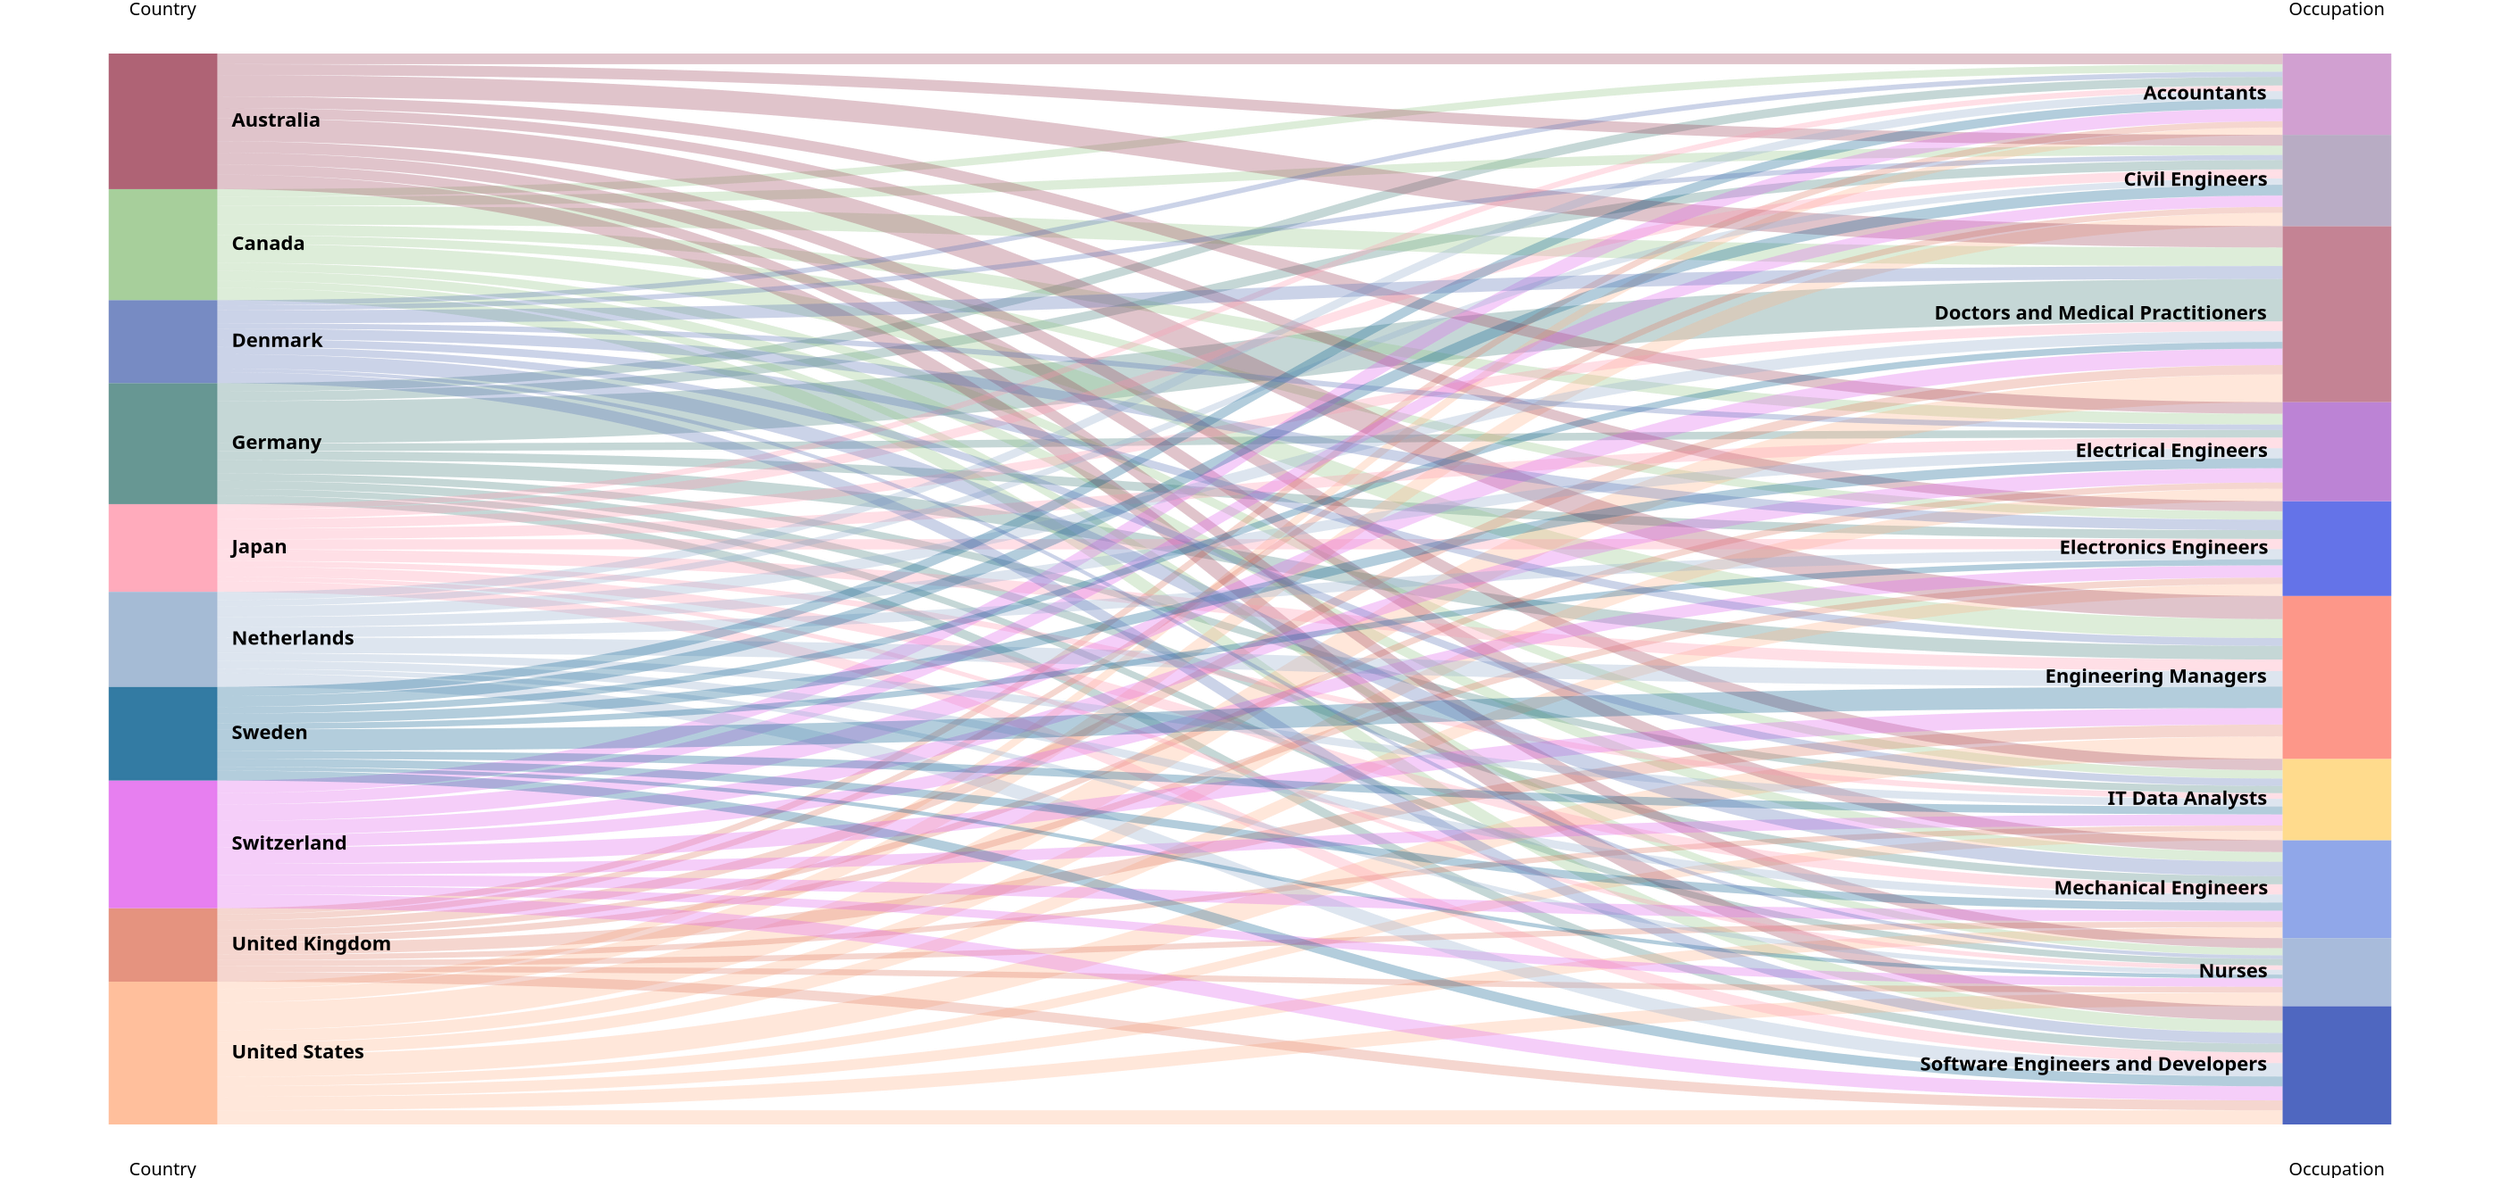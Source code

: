 {
	"$schema": "https://vega.github.io/schema/vega/v3.0.json",
	"height": 600,
	"width": 1400,
	"data": [
		{
			"name": "rawData",
			"values": [
				{
					"Country": "Germany",
					"Occupation": "Software Engineers and Developers",
					"Count": 73538
				},
				{
					"Country": "Germany",
					"Occupation": "Electronics Engineers",
					"Count": 73678
				},
				{
					"Country": "Germany",
					"Occupation": "Mechanical Engineers",
					"Count": 68558
				},
				{
					"Country": "Germany",
					"Occupation": "Nurses",
					"Count": 54238
				},
				{
					"Country": "Germany",
					"Occupation": "Doctors and Medical Practitioners",
					"Count": 356390
				},
				{
					"Country": "Germany",
					"Occupation": "Civil Engineers",
					"Count": 78416
				},
				{
					"Country": "Germany",
					"Occupation": "Electrical Engineers",
					"Count": 63941
				},
				{
					"Country": "Germany",
					"Occupation": "Accountants",
					"Count": 72633
				},
				{
					"Country": "Germany",
					"Occupation": "IT Data Analysts",
					"Count": 60966
				},
				{
					"Country": "Germany",
					"Occupation": "Engineering Managers",
					"Count": 115561
				},
				{
					"Country": "Canada",
					"Occupation": "Software Engineers and Developers",
					"Count": 103257
				},
				{
					"Country": "Canada",
					"Occupation": "Electronics Engineers",
					"Count": 71004
				},
				{
					"Country": "Canada",
					"Occupation": "Mechanical Engineers",
					"Count": 82025
				},
				{
					"Country": "Canada",
					"Occupation": "Nurses",
					"Count": 59838
				},
				{
					"Country": "Canada",
					"Occupation": "Doctors and Medical Practitioners",
					"Count": 155630
				},
				{
					"Country": "Canada",
					"Occupation": "Civil Engineers",
					"Count": 78114
				},
				{
					"Country": "Canada",
					"Occupation": "Electrical Engineers",
					"Count": 90884
				},
				{
					"Country": "Canada",
					"Occupation": "Accountants",
					"Count": 63280
				},
				{
					"Country": "Canada",
					"Occupation": "IT Data Analysts",
					"Count": 70321
				},
				{
					"Country": "Canada",
					"Occupation": "Engineering Managers",
					"Count": 159588
				},
				{
					"Country": "United States",
					"Occupation": "Software Engineers and Developers",
					"Count": 119007
				},
				{
					"Country": "United States",
					"Occupation": "Electronics Engineers",
					"Count": 100090
				},
				{
					"Country": "United States",
					"Occupation": "Mechanical Engineers",
					"Count": 89856
				},
				{
					"Country": "United States",
					"Occupation": "Nurses",
					"Count": 113228
				},
				{
					"Country": "United States",
					"Occupation": "Doctors and Medical Practitioners",
					"Count": 233984
				},
				{
					"Country": "United States",
					"Occupation": "Civil Engineers",
					"Count": 111666
				},
				{
					"Country": "United States",
					"Occupation": "Electrical Engineers",
					"Count": 105308
				},
				{
					"Country": "United States",
					"Occupation": "Accountants",
					"Count": 62226
				},
				{
					"Country": "United States",
					"Occupation": "IT Data Analysts",
					"Count": 77521
				},
				{
					"Country": "United States",
					"Occupation": "Engineering Managers",
					"Count": 187915
				},
				{
					"Country": "United Kingdom",
					"Occupation": "Software Engineers and Developers",
					"Count": 83059
				},
				{
					"Country": "United Kingdom",
					"Occupation": "Electronics Engineers",
					"Count": 55372
				},
				{
					"Country": "United Kingdom",
					"Occupation": "Mechanical Engineers",
					"Count": 48766
				},
				{
					"Country": "United Kingdom",
					"Occupation": "Nurses",
					"Count": 49414
				},
				{
					"Country": "United Kingdom",
					"Occupation": "Doctors and Medical Practitioners",
					"Count": 78967
				},
				{
					"Country": "United Kingdom",
					"Occupation": "Civil Engineers",
					"Count": 50316
				},
				{
					"Country": "United Kingdom",
					"Occupation": "Electrical Engineers",
					"Count": 52470
				},
				{
					"Country": "United Kingdom",
					"Occupation": "Accountants",
					"Count": 52603
				},
				{
					"Country": "United Kingdom",
					"Occupation": "IT Data Analysts",
					"Count": 46405
				},
				{
					"Country": "United Kingdom",
					"Occupation": "Engineering Managers",
					"Count": 100579
				},
				{
					"Country": "Australia",
					"Occupation": "Software Engineers and Developers",
					"Count": 121850
				},
				{
					"Country": "Australia",
					"Occupation": "Electronics Engineers",
					"Count": 85000
				},
				{
					"Country": "Australia",
					"Occupation": "Mechanical Engineers",
					"Count": 100011
				},
				{
					"Country": "Australia",
					"Occupation": "Nurses",
					"Count": 85000
				},
				{
					"Country": "Australia",
					"Occupation": "Doctors and Medical Practitioners",
					"Count": 180000
				},
				{
					"Country": "Australia",
					"Occupation": "Civil Engineers",
					"Count": 91250
				},
				{
					"Country": "Australia",
					"Occupation": "Electrical Engineers",
					"Count": 97000
				},
				{
					"Country": "Australia",
					"Occupation": "Accountants",
					"Count": 89500
				},
				{
					"Country": "Australia",
					"Occupation": "IT Data Analysts",
					"Count": 96000
				},
				{
					"Country": "Australia",
					"Occupation": "Engineering Managers",
					"Count": 194500
				},
				{
					"Country": "Japan",
					"Occupation": "Software Engineers and Developers",
					"Count": 89000
				},
				{
					"Country": "Japan",
					"Occupation": "Electronics Engineers",
					"Count": 85948
				},
				{
					"Country": "Japan",
					"Occupation": "Mechanical Engineers",
					"Count": 85948
				},
				{
					"Country": "Japan",
					"Occupation": "Nurses",
					"Count": 37084
				},
				{
					"Country": "Japan",
					"Occupation": "Doctors and Medical Practitioners",
					"Count": 80183
				},
				{
					"Country": "Japan",
					"Occupation": "Civil Engineers",
					"Count": 77627
				},
				{
					"Country": "Japan",
					"Occupation": "Electrical Engineers",
					"Count": 90079
				},
				{
					"Country": "Japan",
					"Occupation": "Accountants",
					"Count": 47595
				},
				{
					"Country": "Japan",
					"Occupation": "IT Data Analysts",
					"Count": 47782
				},
				{
					"Country": "Japan",
					"Occupation": "Engineering Managers",
					"Count": 96320
				},
				{
					"Country": "Switzerland",
					"Occupation": "Software Engineers and Developers",
					"Count": 118000
				},
				{
					"Country": "Switzerland",
					"Occupation": "Electronics Engineers",
					"Count": 102749
				},
				{
					"Country": "Switzerland",
					"Occupation": "Mechanical Engineers",
					"Count": 92282
				},
				{
					"Country": "Switzerland",
					"Occupation": "Nurses",
					"Count": 69552
				},
				{
					"Country": "Switzerland",
					"Occupation": "Doctors and Medical Practitioners",
					"Count": 138151
				},
				{
					"Country": "Switzerland",
					"Occupation": "Civil Engineers",
					"Count": 95048
				},
				{
					"Country": "Switzerland",
					"Occupation": "Electrical Engineers",
					"Count": 120000
				},
				{
					"Country": "Switzerland",
					"Occupation": "Accountants",
					"Count": 107000
				},
				{
					"Country": "Switzerland",
					"Occupation": "IT Data Analysts",
					"Count": 92598
				},
				{
					"Country": "Switzerland",
					"Occupation": "Engineering Managers",
					"Count": 138257
				},
				{
					"Country": "Netherlands",
					"Occupation": "Software Engineers and Developers",
					"Count": 112737
				},
				{
					"Country": "Netherlands",
					"Occupation": "Electronics Engineers",
					"Count": 85224
				},
				{
					"Country": "Netherlands",
					"Occupation": "Mechanical Engineers",
					"Count": 67546
				},
				{
					"Country": "Netherlands",
					"Occupation": "Nurses",
					"Count": 40436
				},
				{
					"Country": "Netherlands",
					"Occupation": "Doctors and Medical Practitioners",
					"Count": 92412
				},
				{
					"Country": "Netherlands",
					"Occupation": "Civil Engineers",
					"Count": 51991
				},
				{
					"Country": "Netherlands",
					"Occupation": "Electrical Engineers",
					"Count": 85224
				},
				{
					"Country": "Netherlands",
					"Occupation": "Accountants",
					"Count": 68474
				},
				{
					"Country": "Netherlands",
					"Occupation": "IT Data Analysts",
					"Count": 64263
				},
				{
					"Country": "Netherlands",
					"Occupation": "Engineering Managers",
					"Count": 131220
				},
				{
					"Country": "Sweden",
					"Occupation": "Software Engineers and Developers",
					"Count": 82692
				},
				{
					"Country": "Sweden",
					"Occupation": "Electronics Engineers",
					"Count": 50234
				},
				{
					"Country": "Sweden",
					"Occupation": "Mechanical Engineers",
					"Count": 68095
				},
				{
					"Country": "Sweden",
					"Occupation": "Nurses",
					"Count": 32519
				},
				{
					"Country": "Sweden",
					"Occupation": "Doctors and Medical Practitioners",
					"Count": 56172
				},
				{
					"Country": "Sweden",
					"Occupation": "Civil Engineers",
					"Count": 90758
				},
				{
					"Country": "Sweden",
					"Occupation": "Electrical Engineers",
					"Count": 82308
				},
				{
					"Country": "Sweden",
					"Occupation": "Accountants",
					"Count": 77256
				},
				{
					"Country": "Sweden",
					"Occupation": "IT Data Analysts",
					"Count": 66354
				},
				{
					"Country": "Sweden",
					"Occupation": "Engineering Managers",
					"Count": 180408
				},
				{
					"Country": "Denmark",
					"Occupation": "Software Engineers and Developers",
					"Count": 92064
				},
				{
					"Country": "Denmark",
					"Occupation": "Electronics Engineers",
					"Count": 88039
				},
				{
					"Country": "Denmark",
					"Occupation": "Mechanical Engineers",
					"Count": 120581
				},
				{
					"Country": "Denmark",
					"Occupation": "Nurses",
					"Count": 30491
				},
				{
					"Country": "Denmark",
					"Occupation": "Doctors and Medical Practitioners",
					"Count": 109344
				},
				{
					"Country": "Denmark",
					"Occupation": "Civil Engineers",
					"Count": 42012
				},
				{
					"Country": "Denmark",
					"Occupation": "Electrical Engineers",
					"Count": 45000
				},
				{
					"Country": "Denmark",
					"Occupation": "Accountants",
					"Count": 43125
				},
				{
					"Country": "Denmark",
					"Occupation": "IT Data Analysts",
					"Count": 61683
				},
				{
					"Country": "Denmark",
					"Occupation": "Engineering Managers",
					"Count": 65000
				}
			],
			"transform": [
				{
					"type": "formula",
					"expr": "datum['Country']",
					"as": "stk1"
				},
				{
					"type": "formula",
					"expr": "datum.Occupation",
					"as": "stk2"
				},
				{
					"type": "formula",
					"expr": "datum.Count",
					"as": "size"
				}
			]
		},
		{
			"name": "nodes",
			"source": "rawData",
			"transform": [
				{
					"type": "filter",
					"expr": "!groupSelector || groupSelector.stk1 == datum.stk1 || groupSelector.stk2 == datum.stk2"
				},
				{
					"type": "formula",
					"expr": "datum.stk1+datum.stk2",
					"as": "key"
				},
				{
					"type": "fold",
					"fields": ["stk1", "stk2"],
					"as": ["stack", "grpId"]
				},
				{
					"type": "formula",
					"expr": "datum.stack == 'stk1' ? datum.stk1+' '+datum.stk2 : datum.stk2+' '+datum.stk1",
					"as": "sortField"
				},
				{
					"type": "stack",
					"groupby": ["stack"],
					"sort": {
						"field": "sortField",
						"order": "descending"
					},
					"field": "size"
				},
				{
					"type": "formula",
					"expr": "(datum.y0+datum.y1)/2",
					"as": "yc"
				}
			]
		},
		{
			"name": "groups",
			"source": "nodes",
			"transform": [
				{
					"type": "aggregate",
					"groupby": ["stack", "grpId"],
					"fields": ["size"],
					"ops": ["sum"],
					"as": ["total"]
				},
				{
					"type": "stack",
					"groupby": ["stack"],
					"sort": {
						"field": "grpId",
						"order": "descending"
					},
					"field": "total"
				},
				{
					"type": "formula",
					"expr": "scale('y', datum.y0)",
					"as": "scaledY0"
				},
				{
					"type": "formula",
					"expr": "scale('y', datum.y1)",
					"as": "scaledY1"
				},
				{
					"type": "formula",
					"expr": "datum.stack == 'stk1'",
					"as": "rightLabel"
				},
				{
					"type": "formula",
					"expr": "datum.total/domain('y')[1]",
					"as": "percentage"
				}
			]
		},
		{
			"name": "destinationNodes",
			"source": "nodes",
			"transform": [
				{
					"type": "filter",
					"expr": "datum.stack == 'stk2'"
				}
			]
		},
		{
			"name": "edges",
			"source": "nodes",
			"transform": [
				{
					"type": "filter",
					"expr": "datum.stack == 'stk1'"
				},
				{
					"type": "lookup",
					"from": "destinationNodes",
					"key": "key",
					"fields": ["key"],
					"as": ["target"]
				},
				{
					"type": "linkpath",
					"orient": "horizontal",
					"shape": "diagonal",
					"sourceY": {
						"expr": "scale('y', datum.yc)"
					},
					"sourceX": {
						"expr": "scale('x', 'stk1') + bandwidth('x')"
					},
					"targetY": {
						"expr": "scale('y', datum.target.yc)"
					},
					"targetX": {
						"expr": "scale('x', 'stk2')"
					}
				},
				{
					"type": "formula",
					"expr": "range('y')[0]-scale('y', datum.size)",
					"as": "strokeWidth"
				},
				{
					"type": "formula",
					"expr": "datum.size/domain('y')[1]",
					"as": "percentage"
				}
			]
		}
	],
	"scales": [
		{
			"name": "x",
			"type": "band",
			"range": "width",
			"domain": ["stk1", "stk2"],
			"paddingOuter": 0.05,
			"paddingInner": 0.95
		},
		{
			"name": "y",
			"type": "linear",
			"range": "height",
			"domain": {
				"data": "nodes",
				"field": "y1"
			}
		},
		{
			"name": "color",
			"type": "ordinal",
			"range": [
				"#417D7A",
				"#91C483",
				"#FFB085",
				"#DF7861",
				"#9C3D54",
				"#FF96AD",
				"#E15FED",
				"#90AACB",
				"#005A8D",
				"#556FB5",
				"#2541B2",
				"#3F52E3",
				"#7692E4",
				"#93ABD3",
				"#B7657B",
				"#A799B7",
				"#AC66CC",
				"#C689C6",
				"#FFD372",
				"#FE7E6D"
			],
			"domain": [
				"Germany",
				"Canada",
				"United States",
				"United Kingdom",
				"Australia",
				"Japan",
				"Switzerland",
				"Netherlands",
				"Sweden",
				"Denmark",
				"Software Engineers and Developers",
				"Electronics Engineers",
				"Mechanical Engineers",
				"Nurses",
				"Doctors and Medical Practitioners",
				"Civil Engineers",
				"Electrical Engineers",
				"Accountants",
				"IT Data Analysts",
				"Engineering Managers"
			]
		},
		{
			"name": "stackNames",
			"type": "ordinal",
			"range": ["Country", "Occupation"],
			"domain": ["stk1", "stk2"]
		}
	],
	"axes": [
		{
			"orient": "bottom",
			"scale": "x",
			"domain": false,
			"ticks": false,
			"labelPadding": 20,
			"encode": {
				"labels": {
					"update": {
						"text": {
							"scale": "stackNames",
							"field": "value",
							"fontWeight": "bold",
							"fontSize": 14
						}
					}
				}
			}
		},
		{
			"orient": "top",
			"scale": "x",
			"domain": false,
			"ticks": false,
			"labelPadding": 20,
			"encode": {
				"labels": {
					"update": {
						"text": {
							"scale": "stackNames",
							"field": "value",
							"fontWeight": "bold",
							"fontSize": 14
						}
					}
				}
			}
		},
		{
			"orient": "left",
			"scale": "y",
			"labels": false,
			"domain": false,
			"ticks": false
		}
	],
	"marks": [
		{
			"type": "path",
			"name": "edgeMark",
			"from": {
				"data": "edges"
			},
			"clip": true,
			"encode": {
				"update": {
					"stroke": [
						{
							"test": "groupSelector && groupSelector.stack=='stk1'",
							"scale": "color",
							"field": "stk2"
						},
						{
							"scale": "color",
							"field": "stk1"
						}
					],
					"strokeWidth": {
						"field": "strokeWidth"
					},
					"path": {
						"field": "path"
					},
					"strokeOpacity": {
						"signal": "!groupSelector && (groupHover.stk1 == datum.stk1 || groupHover.stk2 == datum.stk2) ? 0.9 : 0.3"
					},
					"zindex": {
						"signal": "!groupSelector && (groupHover.stk1 == datum.stk1 || groupHover.stk2 == datum.stk2) ? 1 : 0"
					},
					"tooltip": {
						"signal": "{\"Country\": datum.stk1, \"Occupation\": datum.stk2, \"Average Salary\":format(datum.size, ',.0f')}"
					}
				},
				"hover": {
					"strokeOpacity": {
						"value": 1
					}
				}
			}
		},
		{
			"type": "rect",
			"name": "groupMark",
			"from": {
				"data": "groups"
			},
			"encode": {
				"enter": {
					"fill": {
						"scale": "color",
						"field": "grpId"
					},
					"width": {
						"scale": "x",
						"band": 1
					}
				},
				"update": {
					"x": {
						"scale": "x",
						"field": "stack"
					},
					"y": {
						"field": "scaledY0"
					},
					"y2": {
						"field": "scaledY1"
					},
					"fillOpacity": {
						"value": 0.8
					},
					"tooltip": {
						"signal": "datum.grpId + ' has average salary of ' + format(datum.total/11, ',.0f')"
					}
				},
				"hover": {
					"fillOpacity": {
						"value": 1
					}
				}
			}
		},
		{
			"type": "text",
			"from": {
				"data": "groups"
			},
			"interactive": false,
			"encode": {
				"update": {
					"x": {
						"signal": "scale('x', datum.stack) + (datum.rightLabel ? bandwidth('x') + 8 : -8)"
					},
					"yc": {
						"signal": "(datum.scaledY0 + datum.scaledY1)/2"
					},
					"align": {
						"signal": "datum.rightLabel ? 'left' : 'right'"
					},
					"baseline": {
						"value": "middle"
					},
					"fontWeight": {
						"value": "bold"
					},
					"text": {
						"signal": "abs(datum.scaledY0-datum.scaledY1) > 13 ? datum.grpId : ''"
					}
				}
			}
		},
		{
			"type": "group",
			"data": [
				{
					"name": "dataForShowAll",
					"values": [{}],
					"transform": [
						{
							"type": "filter",
							"expr": "groupSelector"
						}
					]
				}
			],
			"encode": {
				"enter": {
					"xc": {
						"signal": "width/2"
					},
					"y": {
						"value": 30
					},
					"width": {
						"value": 80
					},
					"height": {
						"value": 30
					}
				}
			},
			"marks": [
				{
					"type": "group",
					"name": "groupReset",
					"from": {
						"data": "dataForShowAll"
					},
					"encode": {
						"enter": {
							"cornerRadius": {
								"value": 6
							},
							"fill": {
								"value": "#f5f5f5"
							},
							"stroke": {
								"value": "#c1c1c1"
							},
							"strokeWidth": {
								"value": 2
							},
							"height": {
								"field": {
									"group": "height"
								}
							},
							"width": {
								"field": {
									"group": "width"
								}
							}
						},
						"update": {
							"opacity": {
								"value": 1
							}
						},
						"hover": {
							"opacity": {
								"value": 0.7
							}
						}
					},
					"marks": [
						{
							"type": "text",
							"interactive": false,
							"encode": {
								"enter": {
									"xc": {
										"field": {
											"group": "width"
										},
										"mult": 0.5
									},
									"yc": {
										"field": {
											"group": "height"
										},
										"mult": 0.5,
										"offset": 2
									},
									"align": {
										"value": "center"
									},
									"baseline": {
										"value": "middle"
									},
									"fontWeight": {
										"value": "bold"
									},
									"text": {
										"value": "Show All"
									}
								}
							}
						}
					]
				}
			]
		}
	],
	"signals": [
		{
			"name": "groupHover",
			"value": {},
			"on": [
				{
					"events": "@groupMark:mouseover",
					"update": "{stk1:datum.stack=='stk1' && datum.grpId, stk2:datum.stack=='stk2' && datum.grpId}"
				},
				{
					"events": "mouseout",
					"update": "{}"
				}
			]
		},
		{
			"name": "groupSelector",
			"value": false,
			"on": [
				{
					"events": "@groupMark:click!",
					"update": "{stack:datum.stack, stk1:datum.stack=='stk1' && datum.grpId, stk2:datum.stack=='stk2' && datum.grpId}"
				},

				{
					"events": [
						{
							"type": "click",
							"markname": "groupReset"
						},
						{
							"type": "dblclick"
						}
					],
					"update": "false"
				}
			]
		}
	],
	"config": { "view": { "stroke": null }, "background": null }
}
